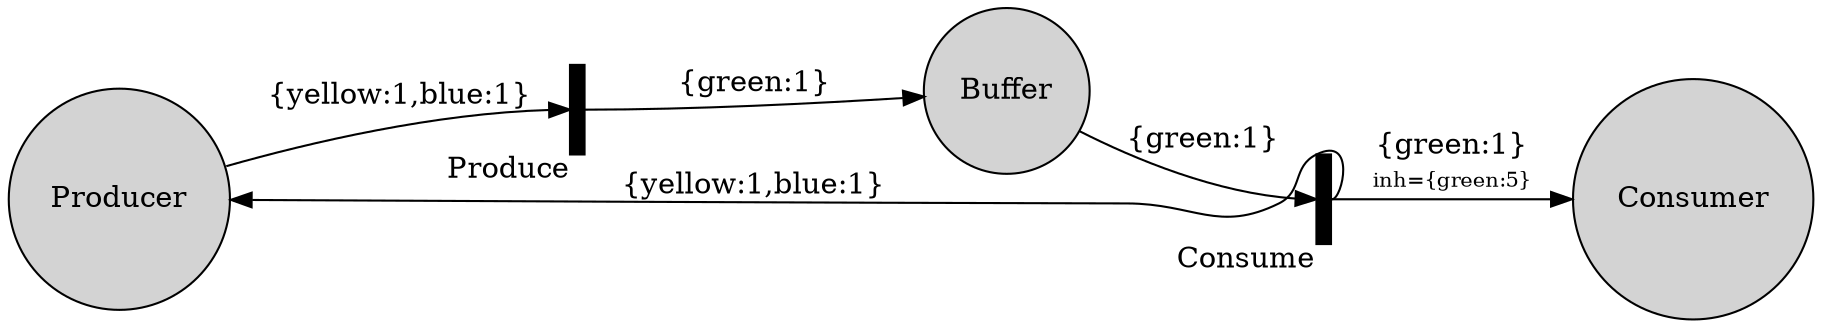 digraph PetriNet {
  rankdir=LR;
  node [shape=circle, width=0.5, style=filled, fillcolor=lightgray];
  Producer;
  Consumer;
  Buffer;
  node [shape=rectangle, width=0.1, height=0.6, style=filled, fillcolor=black];
  Produce [xlabel="Produce", label=""];
  Consume [xlabel="Consume", label=""];
  Producer -> Produce [label=<{yellow:1,blue:1}>, headport=w];
  Produce -> Buffer [label=<{green:1}>, tailport=e];
  Buffer -> Consume [label=<{green:1}>, headport=w];
  Consume -> Consumer [label=<<TABLE BORDER="0" CELLBORDER="0" CELLSPACING="0"><TR><TD>{green:1}</TD></TR><TR><TD><FONT POINT-SIZE="10">inh={green:5}</FONT></TD></TR></TABLE>>, tailport=e];
  Consume -> Producer [label=<{yellow:1,blue:1}>, tailport=e];
}
